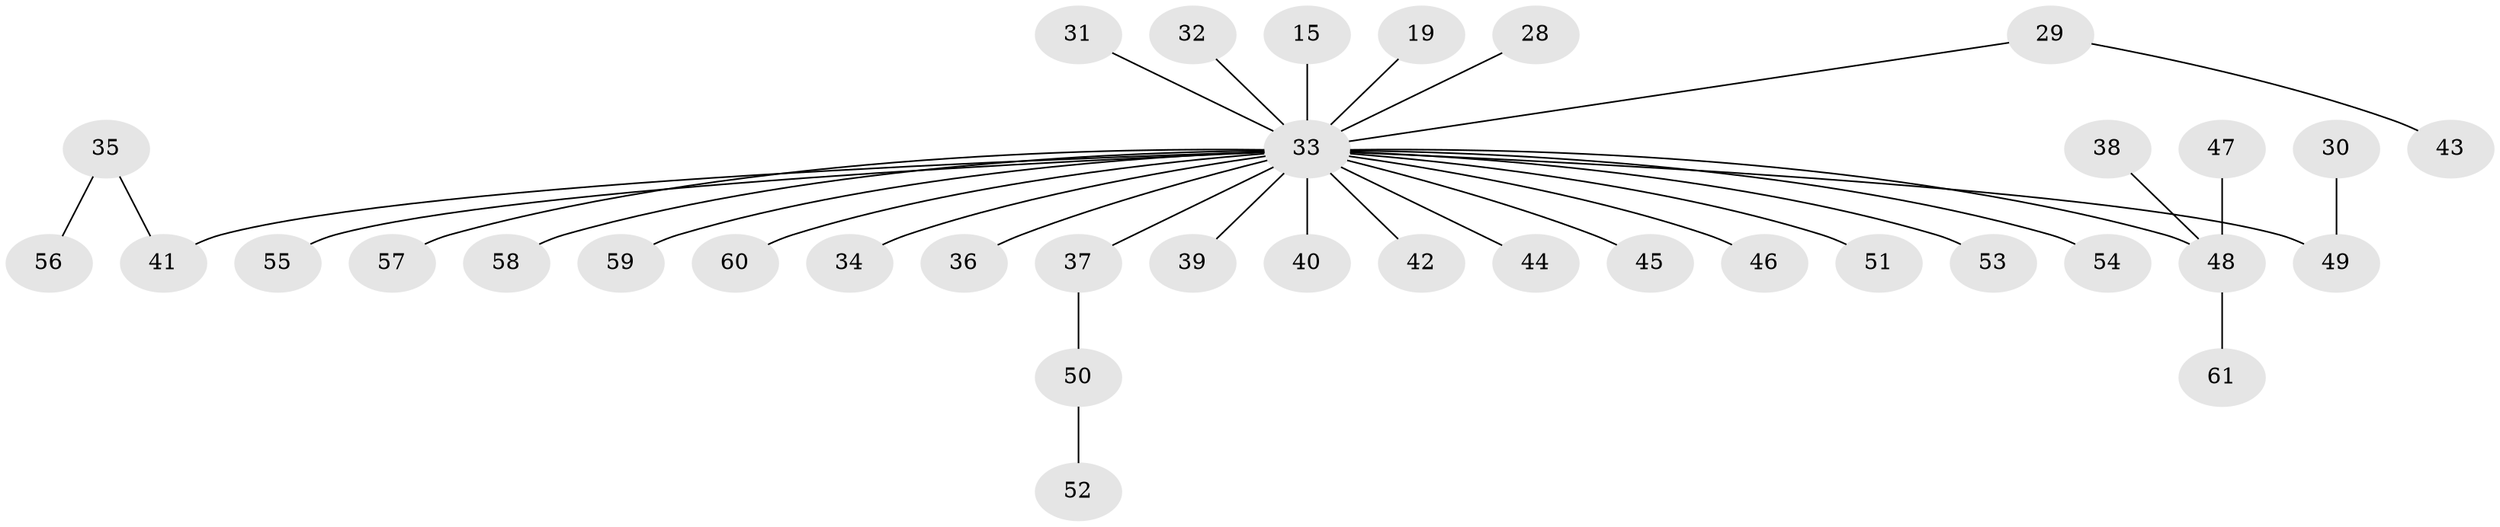 // original degree distribution, {6: 0.06557377049180328, 5: 0.03278688524590164, 3: 0.08196721311475409, 4: 0.04918032786885246, 2: 0.19672131147540983, 1: 0.5737704918032787}
// Generated by graph-tools (version 1.1) at 2025/56/03/04/25 21:56:38]
// undirected, 36 vertices, 35 edges
graph export_dot {
graph [start="1"]
  node [color=gray90,style=filled];
  15;
  19;
  28;
  29 [super="+26"];
  30;
  31;
  32;
  33 [super="+9+18+27+12+20+24"];
  34;
  35;
  36 [super="+11"];
  37;
  38;
  39;
  40;
  41 [super="+10+21"];
  42 [super="+14"];
  43;
  44;
  45;
  46;
  47;
  48 [super="+25"];
  49 [super="+8"];
  50;
  51;
  52;
  53;
  54;
  55;
  56;
  57 [super="+22"];
  58;
  59;
  60;
  61;
  15 -- 33;
  19 -- 33;
  28 -- 33;
  29 -- 43;
  29 -- 33;
  30 -- 49;
  31 -- 33;
  32 -- 33;
  33 -- 36;
  33 -- 39;
  33 -- 45;
  33 -- 51;
  33 -- 59;
  33 -- 60;
  33 -- 37;
  33 -- 40;
  33 -- 41;
  33 -- 42;
  33 -- 46;
  33 -- 48;
  33 -- 49;
  33 -- 53;
  33 -- 54;
  33 -- 55;
  33 -- 58;
  33 -- 34;
  33 -- 44;
  33 -- 57;
  35 -- 56;
  35 -- 41;
  37 -- 50;
  38 -- 48;
  47 -- 48;
  48 -- 61;
  50 -- 52;
}
